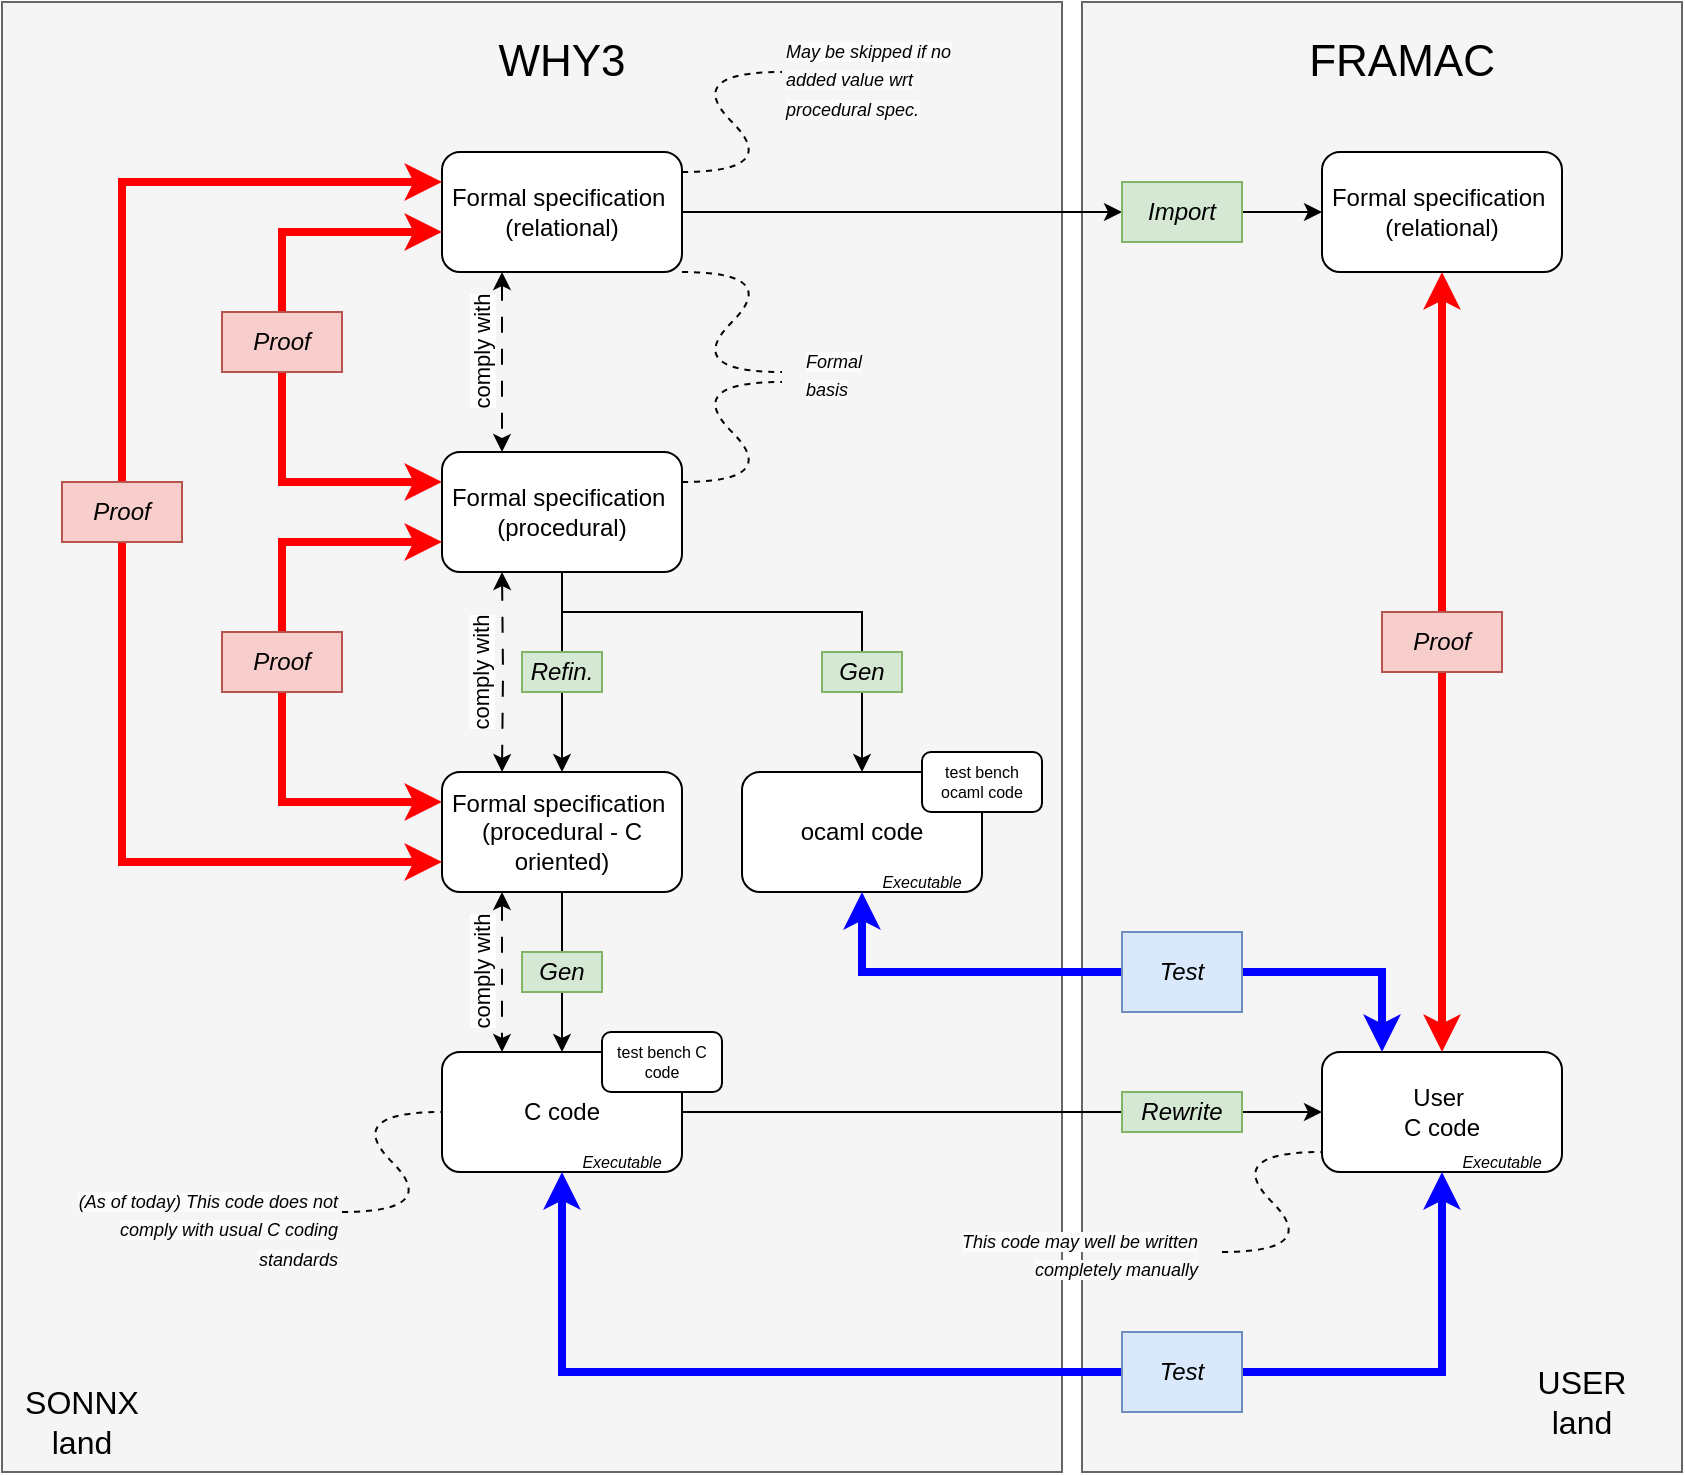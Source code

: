 <mxfile version="26.1.1">
  <diagram name="Page-1" id="jlCnw3OIhPi68YtjKtNV">
    <mxGraphModel dx="1687" dy="5559" grid="1" gridSize="10" guides="1" tooltips="1" connect="1" arrows="1" fold="1" page="1" pageScale="1" pageWidth="3300" pageHeight="4681" math="0" shadow="0">
      <root>
        <mxCell id="0" />
        <mxCell id="1" parent="0" />
        <mxCell id="HKhNlqQG9MQ-ZMPAXQxI-84" value="" style="rounded=0;whiteSpace=wrap;html=1;fillColor=#f5f5f5;fontColor=#333333;strokeColor=#666666;" vertex="1" parent="1">
          <mxGeometry x="720" y="-25" width="300" height="735" as="geometry" />
        </mxCell>
        <mxCell id="HKhNlqQG9MQ-ZMPAXQxI-81" value="" style="rounded=0;whiteSpace=wrap;html=1;fillColor=#f5f5f5;fontColor=#333333;strokeColor=#666666;" vertex="1" parent="1">
          <mxGeometry x="180" y="-25" width="530" height="735" as="geometry" />
        </mxCell>
        <mxCell id="HKhNlqQG9MQ-ZMPAXQxI-77" value="comply with" style="edgeStyle=orthogonalEdgeStyle;rounded=0;orthogonalLoop=1;jettySize=auto;html=1;exitX=0.25;exitY=1;exitDx=0;exitDy=0;entryX=0.25;entryY=0;entryDx=0;entryDy=0;dashed=1;dashPattern=8 8;endArrow=classic;endFill=1;startArrow=classic;startFill=1;horizontal=0;" edge="1" parent="1" source="HKhNlqQG9MQ-ZMPAXQxI-1" target="HKhNlqQG9MQ-ZMPAXQxI-2">
          <mxGeometry x="-0.111" y="-10" relative="1" as="geometry">
            <mxPoint as="offset" />
          </mxGeometry>
        </mxCell>
        <mxCell id="HKhNlqQG9MQ-ZMPAXQxI-1" value="Formal specification&amp;nbsp;&lt;div&gt;(relational)&lt;/div&gt;" style="rounded=1;whiteSpace=wrap;html=1;" vertex="1" parent="1">
          <mxGeometry x="400" y="50" width="120" height="60" as="geometry" />
        </mxCell>
        <mxCell id="HKhNlqQG9MQ-ZMPAXQxI-6" style="edgeStyle=orthogonalEdgeStyle;rounded=0;orthogonalLoop=1;jettySize=auto;html=1;entryX=0.5;entryY=0;entryDx=0;entryDy=0;" edge="1" parent="1" source="HKhNlqQG9MQ-ZMPAXQxI-2" target="HKhNlqQG9MQ-ZMPAXQxI-3">
          <mxGeometry relative="1" as="geometry" />
        </mxCell>
        <mxCell id="HKhNlqQG9MQ-ZMPAXQxI-11" style="edgeStyle=orthogonalEdgeStyle;rounded=0;orthogonalLoop=1;jettySize=auto;html=1;exitX=0.5;exitY=1;exitDx=0;exitDy=0;entryX=0.5;entryY=0;entryDx=0;entryDy=0;" edge="1" parent="1" source="HKhNlqQG9MQ-ZMPAXQxI-2" target="HKhNlqQG9MQ-ZMPAXQxI-10">
          <mxGeometry relative="1" as="geometry">
            <Array as="points">
              <mxPoint x="460" y="280" />
              <mxPoint x="610" y="280" />
            </Array>
          </mxGeometry>
        </mxCell>
        <mxCell id="HKhNlqQG9MQ-ZMPAXQxI-22" value="" style="edgeStyle=orthogonalEdgeStyle;rounded=0;orthogonalLoop=1;jettySize=auto;html=1;exitX=0;exitY=0.25;exitDx=0;exitDy=0;fillColor=#f8cecc;strokeColor=#FF0000;align=center;verticalAlign=middle;fontFamily=Helvetica;fontSize=11;fontColor=default;labelBackgroundColor=default;startArrow=classic;startFill=1;endArrow=classic;strokeWidth=4;" edge="1" parent="1" source="HKhNlqQG9MQ-ZMPAXQxI-2">
          <mxGeometry relative="1" as="geometry">
            <mxPoint x="400" y="90" as="targetPoint" />
            <Array as="points">
              <mxPoint x="320" y="215" />
              <mxPoint x="320" y="90" />
              <mxPoint x="400" y="90" />
            </Array>
          </mxGeometry>
        </mxCell>
        <mxCell id="HKhNlqQG9MQ-ZMPAXQxI-2" value="Formal specification&amp;nbsp;&lt;div&gt;(procedural)&lt;/div&gt;" style="rounded=1;whiteSpace=wrap;html=1;" vertex="1" parent="1">
          <mxGeometry x="400" y="200" width="120" height="60" as="geometry" />
        </mxCell>
        <mxCell id="HKhNlqQG9MQ-ZMPAXQxI-7" style="edgeStyle=orthogonalEdgeStyle;rounded=0;orthogonalLoop=1;jettySize=auto;html=1;entryX=0.5;entryY=0;entryDx=0;entryDy=0;" edge="1" parent="1" source="HKhNlqQG9MQ-ZMPAXQxI-3" target="HKhNlqQG9MQ-ZMPAXQxI-4">
          <mxGeometry relative="1" as="geometry" />
        </mxCell>
        <mxCell id="HKhNlqQG9MQ-ZMPAXQxI-25" value="" style="edgeStyle=orthogonalEdgeStyle;rounded=0;orthogonalLoop=1;jettySize=auto;html=1;entryX=0;entryY=0.75;entryDx=0;entryDy=0;exitX=0;exitY=0.25;exitDx=0;exitDy=0;strokeColor=#FF0000;strokeWidth=4;align=center;verticalAlign=middle;fontFamily=Helvetica;fontSize=11;fontColor=default;labelBackgroundColor=default;startArrow=classic;startFill=1;endArrow=classic;" edge="1" parent="1" source="HKhNlqQG9MQ-ZMPAXQxI-3" target="HKhNlqQG9MQ-ZMPAXQxI-2">
          <mxGeometry relative="1" as="geometry">
            <Array as="points">
              <mxPoint x="320" y="375" />
              <mxPoint x="320" y="245" />
            </Array>
          </mxGeometry>
        </mxCell>
        <mxCell id="HKhNlqQG9MQ-ZMPAXQxI-79" value="comply with" style="edgeStyle=orthogonalEdgeStyle;rounded=0;orthogonalLoop=1;jettySize=auto;html=1;exitX=0.25;exitY=1;exitDx=0;exitDy=0;entryX=0.25;entryY=0;entryDx=0;entryDy=0;dashed=1;dashPattern=8 8;strokeColor=default;align=center;verticalAlign=middle;fontFamily=Helvetica;fontSize=11;fontColor=default;labelBackgroundColor=default;startArrow=classic;startFill=1;endArrow=classic;endFill=1;horizontal=0;" edge="1" parent="1" source="HKhNlqQG9MQ-ZMPAXQxI-3" target="HKhNlqQG9MQ-ZMPAXQxI-4">
          <mxGeometry y="-10" relative="1" as="geometry">
            <mxPoint as="offset" />
          </mxGeometry>
        </mxCell>
        <mxCell id="HKhNlqQG9MQ-ZMPAXQxI-3" value="Formal specification&amp;nbsp;&lt;div&gt;(procedural - C oriented)&lt;/div&gt;" style="rounded=1;whiteSpace=wrap;html=1;" vertex="1" parent="1">
          <mxGeometry x="400" y="360" width="120" height="60" as="geometry" />
        </mxCell>
        <mxCell id="HKhNlqQG9MQ-ZMPAXQxI-15" value="" style="edgeStyle=orthogonalEdgeStyle;rounded=0;orthogonalLoop=1;jettySize=auto;html=1;exitX=0;exitY=0.75;exitDx=0;exitDy=0;entryX=0;entryY=0.25;entryDx=0;entryDy=0;startArrow=classic;startFill=1;strokeColor=#FF0000;strokeWidth=4;" edge="1" parent="1" source="HKhNlqQG9MQ-ZMPAXQxI-3" target="HKhNlqQG9MQ-ZMPAXQxI-1">
          <mxGeometry relative="1" as="geometry">
            <Array as="points">
              <mxPoint x="240" y="405" />
              <mxPoint x="240" y="65" />
            </Array>
          </mxGeometry>
        </mxCell>
        <mxCell id="HKhNlqQG9MQ-ZMPAXQxI-47" style="edgeStyle=orthogonalEdgeStyle;rounded=0;orthogonalLoop=1;jettySize=auto;html=1;entryX=0;entryY=0.5;entryDx=0;entryDy=0;" edge="1" parent="1" source="HKhNlqQG9MQ-ZMPAXQxI-4" target="HKhNlqQG9MQ-ZMPAXQxI-38">
          <mxGeometry relative="1" as="geometry" />
        </mxCell>
        <mxCell id="HKhNlqQG9MQ-ZMPAXQxI-4" value="C code" style="rounded=1;whiteSpace=wrap;html=1;" vertex="1" parent="1">
          <mxGeometry x="400" y="500" width="120" height="60" as="geometry" />
        </mxCell>
        <mxCell id="HKhNlqQG9MQ-ZMPAXQxI-9" value="Executable" style="text;html=1;align=center;verticalAlign=middle;whiteSpace=wrap;rounded=0;fontStyle=2;fontSize=8;" vertex="1" parent="1">
          <mxGeometry x="460" y="540" width="60" height="30" as="geometry" />
        </mxCell>
        <mxCell id="HKhNlqQG9MQ-ZMPAXQxI-10" value="ocaml code" style="rounded=1;whiteSpace=wrap;html=1;" vertex="1" parent="1">
          <mxGeometry x="550" y="360" width="120" height="60" as="geometry" />
        </mxCell>
        <mxCell id="HKhNlqQG9MQ-ZMPAXQxI-19" value="Refin." style="rounded=0;whiteSpace=wrap;html=1;strokeColor=#82b366;align=center;verticalAlign=middle;fontFamily=Helvetica;fontSize=12;fontColor=default;fontStyle=2;fillColor=#d5e8d4;" vertex="1" parent="1">
          <mxGeometry x="440" y="300" width="40" height="20" as="geometry" />
        </mxCell>
        <mxCell id="HKhNlqQG9MQ-ZMPAXQxI-20" value="Gen" style="rounded=0;whiteSpace=wrap;html=1;strokeColor=#82b366;align=center;verticalAlign=middle;fontFamily=Helvetica;fontSize=12;fontColor=default;fontStyle=2;fillColor=#d5e8d4;" vertex="1" parent="1">
          <mxGeometry x="440" y="450" width="40" height="20" as="geometry" />
        </mxCell>
        <mxCell id="HKhNlqQG9MQ-ZMPAXQxI-21" value="Gen" style="rounded=0;whiteSpace=wrap;html=1;strokeColor=#82b366;align=center;verticalAlign=middle;fontFamily=Helvetica;fontSize=12;fontColor=default;fontStyle=2;fillColor=#d5e8d4;" vertex="1" parent="1">
          <mxGeometry x="590" y="300" width="40" height="20" as="geometry" />
        </mxCell>
        <mxCell id="HKhNlqQG9MQ-ZMPAXQxI-39" value="" style="edgeStyle=orthogonalEdgeStyle;rounded=0;orthogonalLoop=1;jettySize=auto;html=1;entryX=0.5;entryY=0;entryDx=0;entryDy=0;strokeColor=#FF0000;strokeWidth=4;align=center;verticalAlign=middle;fontFamily=Helvetica;fontSize=11;fontColor=default;labelBackgroundColor=default;startArrow=classic;startFill=1;endArrow=classic;" edge="1" parent="1" source="HKhNlqQG9MQ-ZMPAXQxI-26" target="HKhNlqQG9MQ-ZMPAXQxI-38">
          <mxGeometry relative="1" as="geometry" />
        </mxCell>
        <mxCell id="HKhNlqQG9MQ-ZMPAXQxI-26" value="Formal specification&amp;nbsp;&lt;div&gt;(relational)&lt;/div&gt;" style="rounded=1;whiteSpace=wrap;html=1;" vertex="1" parent="1">
          <mxGeometry x="840" y="50" width="120" height="60" as="geometry" />
        </mxCell>
        <mxCell id="HKhNlqQG9MQ-ZMPAXQxI-28" value="&lt;font style=&quot;font-size: 22px;&quot;&gt;WHY3&lt;/font&gt;" style="text;html=1;align=center;verticalAlign=middle;whiteSpace=wrap;rounded=0;" vertex="1" parent="1">
          <mxGeometry x="430" y="-10" width="60" height="30" as="geometry" />
        </mxCell>
        <mxCell id="HKhNlqQG9MQ-ZMPAXQxI-29" value="&lt;font style=&quot;font-size: 22px;&quot;&gt;FRAMAC&lt;/font&gt;" style="text;html=1;align=center;verticalAlign=middle;whiteSpace=wrap;rounded=0;" vertex="1" parent="1">
          <mxGeometry x="850" y="-10" width="60" height="30" as="geometry" />
        </mxCell>
        <mxCell id="HKhNlqQG9MQ-ZMPAXQxI-31" value="Executable" style="text;html=1;align=center;verticalAlign=middle;whiteSpace=wrap;rounded=0;fontStyle=2;fontSize=8;" vertex="1" parent="1">
          <mxGeometry x="610" y="400" width="60" height="30" as="geometry" />
        </mxCell>
        <mxCell id="HKhNlqQG9MQ-ZMPAXQxI-32" value="test bench ocaml code" style="rounded=1;whiteSpace=wrap;html=1;strokeColor=default;align=center;verticalAlign=middle;fontFamily=Helvetica;fontSize=8;fontColor=default;fillColor=default;" vertex="1" parent="1">
          <mxGeometry x="640" y="350" width="60" height="30" as="geometry" />
        </mxCell>
        <mxCell id="HKhNlqQG9MQ-ZMPAXQxI-33" value="test bench C code" style="rounded=1;whiteSpace=wrap;html=1;fontSize=8;" vertex="1" parent="1">
          <mxGeometry x="480" y="490" width="60" height="30" as="geometry" />
        </mxCell>
        <mxCell id="HKhNlqQG9MQ-ZMPAXQxI-34" value="" style="curved=1;endArrow=none;html=1;rounded=0;startFill=0;dashed=1;" edge="1" parent="1">
          <mxGeometry width="50" height="50" relative="1" as="geometry">
            <mxPoint x="350" y="580" as="sourcePoint" />
            <mxPoint x="400" y="530" as="targetPoint" />
            <Array as="points">
              <mxPoint x="400" y="580" />
              <mxPoint x="350" y="530" />
            </Array>
          </mxGeometry>
        </mxCell>
        <mxCell id="HKhNlqQG9MQ-ZMPAXQxI-35" value="&lt;span style=&quot;color: rgb(0, 0, 0); font-family: Helvetica; font-size: 9px; font-style: italic; font-variant-ligatures: normal; font-variant-caps: normal; font-weight: 400; letter-spacing: normal; orphans: 2; text-indent: 0px; text-transform: none; widows: 2; word-spacing: 0px; -webkit-text-stroke-width: 0px; white-space: normal; background-color: rgb(251, 251, 251); text-decoration-thickness: initial; text-decoration-style: initial; text-decoration-color: initial; float: none; display: inline !important;&quot;&gt;(As of today) This code does not comply with usual C coding standards&lt;/span&gt;" style="text;whiteSpace=wrap;html=1;align=right;" vertex="1" parent="1">
          <mxGeometry x="200" y="560" width="150" height="40" as="geometry" />
        </mxCell>
        <mxCell id="HKhNlqQG9MQ-ZMPAXQxI-36" value="&lt;span style=&quot;color: rgb(0, 0, 0); font-family: Helvetica; font-size: 9px; font-style: italic; font-variant-ligatures: normal; font-variant-caps: normal; font-weight: 400; letter-spacing: normal; orphans: 2; text-indent: 0px; text-transform: none; widows: 2; word-spacing: 0px; -webkit-text-stroke-width: 0px; white-space: normal; background-color: rgb(251, 251, 251); text-decoration-thickness: initial; text-decoration-style: initial; text-decoration-color: initial; float: none; display: inline !important;&quot;&gt;May be skipped if no added value wrt procedural spec.&lt;/span&gt;" style="text;whiteSpace=wrap;html=1;align=left;" vertex="1" parent="1">
          <mxGeometry x="570" y="-15" width="100" height="40" as="geometry" />
        </mxCell>
        <mxCell id="HKhNlqQG9MQ-ZMPAXQxI-37" value="" style="curved=1;endArrow=none;html=1;rounded=0;startFill=0;dashed=1;" edge="1" parent="1">
          <mxGeometry width="50" height="50" relative="1" as="geometry">
            <mxPoint x="520" y="60" as="sourcePoint" />
            <mxPoint x="570" y="10" as="targetPoint" />
            <Array as="points">
              <mxPoint x="570" y="60" />
              <mxPoint x="520" y="10" />
            </Array>
          </mxGeometry>
        </mxCell>
        <mxCell id="HKhNlqQG9MQ-ZMPAXQxI-59" style="edgeStyle=orthogonalEdgeStyle;rounded=0;orthogonalLoop=1;jettySize=auto;html=1;exitX=0.25;exitY=0;exitDx=0;exitDy=0;entryX=0.5;entryY=1;entryDx=0;entryDy=0;strokeColor=light-dark(#0400ff, #ff9090);strokeWidth=4;align=center;verticalAlign=middle;fontFamily=Helvetica;fontSize=11;fontColor=default;labelBackgroundColor=default;startArrow=classic;startFill=1;endArrow=classic;" edge="1" parent="1" source="HKhNlqQG9MQ-ZMPAXQxI-38" target="HKhNlqQG9MQ-ZMPAXQxI-10">
          <mxGeometry width="810" height="480" relative="1" as="geometry" />
        </mxCell>
        <mxCell id="HKhNlqQG9MQ-ZMPAXQxI-38" value="User&amp;nbsp;&lt;div&gt;C code&lt;/div&gt;" style="rounded=1;whiteSpace=wrap;html=1;" vertex="1" parent="1">
          <mxGeometry x="840" y="500" width="120" height="60" as="geometry" />
        </mxCell>
        <mxCell id="HKhNlqQG9MQ-ZMPAXQxI-40" value="Rewrite" style="rounded=0;whiteSpace=wrap;html=1;strokeColor=#82b366;align=center;verticalAlign=middle;fontFamily=Helvetica;fontSize=12;fontColor=default;fontStyle=2;fillColor=#d5e8d4;" vertex="1" parent="1">
          <mxGeometry x="740" y="520" width="60" height="20" as="geometry" />
        </mxCell>
        <mxCell id="HKhNlqQG9MQ-ZMPAXQxI-43" value="Proof" style="rounded=0;whiteSpace=wrap;html=1;strokeColor=#b85450;align=center;verticalAlign=middle;fontFamily=Helvetica;fontSize=12;fontStyle=2;fillColor=#f8cecc;" vertex="1" parent="1">
          <mxGeometry x="210" y="215" width="60" height="30" as="geometry" />
        </mxCell>
        <mxCell id="HKhNlqQG9MQ-ZMPAXQxI-44" value="Proof" style="rounded=0;whiteSpace=wrap;html=1;strokeColor=#b85450;align=center;verticalAlign=middle;fontFamily=Helvetica;fontSize=12;fontStyle=2;fillColor=#f8cecc;" vertex="1" parent="1">
          <mxGeometry x="290" y="130" width="60" height="30" as="geometry" />
        </mxCell>
        <mxCell id="HKhNlqQG9MQ-ZMPAXQxI-46" value="Proof" style="rounded=0;whiteSpace=wrap;html=1;strokeColor=#b85450;align=center;verticalAlign=middle;fontFamily=Helvetica;fontSize=12;fontStyle=2;fillColor=#f8cecc;" vertex="1" parent="1">
          <mxGeometry x="870" y="280" width="60" height="30" as="geometry" />
        </mxCell>
        <mxCell id="HKhNlqQG9MQ-ZMPAXQxI-48" value="Executable" style="text;html=1;align=center;verticalAlign=middle;whiteSpace=wrap;rounded=0;fontStyle=2;fontSize=8;" vertex="1" parent="1">
          <mxGeometry x="900" y="540" width="60" height="30" as="geometry" />
        </mxCell>
        <mxCell id="HKhNlqQG9MQ-ZMPAXQxI-49" value="&lt;span style=&quot;color: rgb(0, 0, 0); font-family: Helvetica; font-size: 9px; font-style: italic; font-variant-ligatures: normal; font-variant-caps: normal; font-weight: 400; letter-spacing: normal; orphans: 2; text-indent: 0px; text-transform: none; widows: 2; word-spacing: 0px; -webkit-text-stroke-width: 0px; white-space: normal; background-color: rgb(251, 251, 251); text-decoration-thickness: initial; text-decoration-style: initial; text-decoration-color: initial; float: none; display: inline !important;&quot;&gt;This code may well be written completely manually&lt;/span&gt;" style="text;whiteSpace=wrap;html=1;align=right;" vertex="1" parent="1">
          <mxGeometry x="630" y="580" width="150" height="40" as="geometry" />
        </mxCell>
        <mxCell id="HKhNlqQG9MQ-ZMPAXQxI-50" value="" style="curved=1;endArrow=none;html=1;rounded=0;startFill=0;dashed=1;" edge="1" parent="1">
          <mxGeometry width="50" height="50" relative="1" as="geometry">
            <mxPoint x="790" y="600" as="sourcePoint" />
            <mxPoint x="840" y="550" as="targetPoint" />
            <Array as="points">
              <mxPoint x="840" y="600" />
              <mxPoint x="790" y="550" />
            </Array>
          </mxGeometry>
        </mxCell>
        <mxCell id="HKhNlqQG9MQ-ZMPAXQxI-45" value="Proof" style="rounded=0;whiteSpace=wrap;html=1;strokeColor=#b85450;align=center;verticalAlign=middle;fontFamily=Helvetica;fontSize=12;fontStyle=2;fillColor=#f8cecc;" vertex="1" parent="1">
          <mxGeometry x="290" y="290" width="60" height="30" as="geometry" />
        </mxCell>
        <mxCell id="HKhNlqQG9MQ-ZMPAXQxI-57" value="" style="edgeStyle=orthogonalEdgeStyle;rounded=0;orthogonalLoop=1;jettySize=auto;html=1;entryX=0;entryY=0.5;entryDx=0;entryDy=0;" edge="1" parent="1" source="HKhNlqQG9MQ-ZMPAXQxI-41" target="HKhNlqQG9MQ-ZMPAXQxI-26">
          <mxGeometry relative="1" as="geometry">
            <mxPoint x="520" y="80" as="sourcePoint" />
            <mxPoint x="840" y="80" as="targetPoint" />
          </mxGeometry>
        </mxCell>
        <mxCell id="HKhNlqQG9MQ-ZMPAXQxI-64" value="Test" style="rounded=0;whiteSpace=wrap;html=1;strokeColor=#6c8ebf;align=center;verticalAlign=middle;fontFamily=Helvetica;fontSize=12;fontStyle=2;fillColor=#dae8fc;" vertex="1" parent="1">
          <mxGeometry x="740" y="440" width="60" height="40" as="geometry" />
        </mxCell>
        <mxCell id="HKhNlqQG9MQ-ZMPAXQxI-66" value="" style="shape=image;verticalLabelPosition=bottom;labelBackgroundColor=default;verticalAlign=top;aspect=fixed;imageAspect=0;image=https://cdn-icons-png.flaticon.com/512/456/456432.png;" vertex="1" parent="1">
          <mxGeometry x="489" y="95" width="31" height="31" as="geometry" />
        </mxCell>
        <mxCell id="HKhNlqQG9MQ-ZMPAXQxI-67" value="" style="shape=image;verticalLabelPosition=bottom;labelBackgroundColor=default;verticalAlign=top;aspect=fixed;imageAspect=0;image=https://cdn-icons-png.flaticon.com/512/456/456432.png;" vertex="1" parent="1">
          <mxGeometry x="489" y="245" width="31" height="31" as="geometry" />
        </mxCell>
        <mxCell id="HKhNlqQG9MQ-ZMPAXQxI-68" value="" style="shape=image;verticalLabelPosition=bottom;labelBackgroundColor=default;verticalAlign=top;aspect=fixed;imageAspect=0;image=https://cdn-icons-png.flaticon.com/512/456/456432.png;" vertex="1" parent="1">
          <mxGeometry x="490" y="400" width="31" height="31" as="geometry" />
        </mxCell>
        <mxCell id="HKhNlqQG9MQ-ZMPAXQxI-69" value="" style="shape=image;verticalLabelPosition=bottom;labelBackgroundColor=default;verticalAlign=top;aspect=fixed;imageAspect=0;image=https://cdn-icons-png.flaticon.com/512/456/456432.png;" vertex="1" parent="1">
          <mxGeometry x="929" y="480" width="31" height="31" as="geometry" />
        </mxCell>
        <mxCell id="HKhNlqQG9MQ-ZMPAXQxI-72" value="" style="edgeStyle=orthogonalEdgeStyle;rounded=0;orthogonalLoop=1;jettySize=auto;html=1;entryX=0.5;entryY=1;entryDx=0;entryDy=0;exitX=0.5;exitY=1;exitDx=0;exitDy=0;strokeColor=light-dark(#0400ff, #ff9090);strokeWidth=4;align=center;verticalAlign=middle;fontFamily=Helvetica;fontSize=11;fontColor=default;labelBackgroundColor=default;startArrow=classic;startFill=1;endArrow=classic;" edge="1" parent="1" source="HKhNlqQG9MQ-ZMPAXQxI-4" target="HKhNlqQG9MQ-ZMPAXQxI-38">
          <mxGeometry relative="1" as="geometry">
            <mxPoint x="460" y="560" as="sourcePoint" />
            <mxPoint x="900" y="563" as="targetPoint" />
            <Array as="points">
              <mxPoint x="460" y="660" />
              <mxPoint x="900" y="660" />
            </Array>
          </mxGeometry>
        </mxCell>
        <mxCell id="HKhNlqQG9MQ-ZMPAXQxI-52" value="Test" style="rounded=0;whiteSpace=wrap;html=1;strokeColor=#6c8ebf;align=center;verticalAlign=middle;fontFamily=Helvetica;fontSize=12;fontStyle=2;fillColor=#dae8fc;" vertex="1" parent="1">
          <mxGeometry x="740" y="640" width="60" height="40" as="geometry" />
        </mxCell>
        <mxCell id="HKhNlqQG9MQ-ZMPAXQxI-73" value="" style="curved=1;endArrow=none;html=1;rounded=0;startFill=0;dashed=1;" edge="1" parent="1">
          <mxGeometry width="50" height="50" relative="1" as="geometry">
            <mxPoint x="520" y="215" as="sourcePoint" />
            <mxPoint x="570" y="165" as="targetPoint" />
            <Array as="points">
              <mxPoint x="570" y="215" />
              <mxPoint x="520" y="165" />
            </Array>
          </mxGeometry>
        </mxCell>
        <mxCell id="HKhNlqQG9MQ-ZMPAXQxI-74" value="&lt;span style=&quot;color: rgb(0, 0, 0); font-family: Helvetica; font-size: 9px; font-style: italic; font-variant-ligatures: normal; font-variant-caps: normal; font-weight: 400; letter-spacing: normal; orphans: 2; text-indent: 0px; text-transform: none; widows: 2; word-spacing: 0px; -webkit-text-stroke-width: 0px; white-space: normal; background-color: rgb(251, 251, 251); text-decoration-thickness: initial; text-decoration-style: initial; text-decoration-color: initial; float: none; display: inline !important;&quot;&gt;Formal basis&lt;/span&gt;" style="text;whiteSpace=wrap;html=1;align=left;" vertex="1" parent="1">
          <mxGeometry x="580" y="140" width="50" height="40" as="geometry" />
        </mxCell>
        <mxCell id="HKhNlqQG9MQ-ZMPAXQxI-76" value="" style="curved=1;endArrow=none;html=1;rounded=0;startFill=0;dashed=1;" edge="1" parent="1">
          <mxGeometry width="50" height="50" relative="1" as="geometry">
            <mxPoint x="520" y="110" as="sourcePoint" />
            <mxPoint x="570" y="160" as="targetPoint" />
            <Array as="points">
              <mxPoint x="570" y="110" />
              <mxPoint x="520" y="160" />
            </Array>
          </mxGeometry>
        </mxCell>
        <mxCell id="HKhNlqQG9MQ-ZMPAXQxI-78" value="comply with" style="edgeStyle=orthogonalEdgeStyle;rounded=0;orthogonalLoop=1;jettySize=auto;html=1;entryX=0.25;entryY=0;entryDx=0;entryDy=0;dashed=1;dashPattern=8 8;endArrow=classic;endFill=1;startArrow=classic;startFill=1;horizontal=0;" edge="1" parent="1" target="HKhNlqQG9MQ-ZMPAXQxI-3">
          <mxGeometry x="0.015" y="-10" relative="1" as="geometry">
            <mxPoint x="430" y="260" as="sourcePoint" />
            <mxPoint x="440" y="210" as="targetPoint" />
            <mxPoint as="offset" />
          </mxGeometry>
        </mxCell>
        <mxCell id="HKhNlqQG9MQ-ZMPAXQxI-80" value="" style="shape=image;verticalLabelPosition=bottom;labelBackgroundColor=default;verticalAlign=top;aspect=fixed;imageAspect=0;image=https://cdn-icons-png.flaticon.com/512/456/456432.png;" vertex="1" parent="1">
          <mxGeometry x="470" y="304.5" width="31" height="31" as="geometry" />
        </mxCell>
        <mxCell id="HKhNlqQG9MQ-ZMPAXQxI-82" value="SONNX land" style="text;html=1;align=center;verticalAlign=middle;whiteSpace=wrap;rounded=0;fontSize=16;" vertex="1" parent="1">
          <mxGeometry x="190" y="670" width="60" height="30" as="geometry" />
        </mxCell>
        <mxCell id="HKhNlqQG9MQ-ZMPAXQxI-83" value="" style="edgeStyle=orthogonalEdgeStyle;rounded=0;orthogonalLoop=1;jettySize=auto;html=1;entryX=0;entryY=0.5;entryDx=0;entryDy=0;" edge="1" parent="1" source="HKhNlqQG9MQ-ZMPAXQxI-1" target="HKhNlqQG9MQ-ZMPAXQxI-41">
          <mxGeometry relative="1" as="geometry">
            <mxPoint x="520" y="80" as="sourcePoint" />
            <mxPoint x="840" y="80" as="targetPoint" />
          </mxGeometry>
        </mxCell>
        <mxCell id="HKhNlqQG9MQ-ZMPAXQxI-41" value="Import" style="rounded=0;whiteSpace=wrap;html=1;fontStyle=2;fillColor=#d5e8d4;strokeColor=#82b366;" vertex="1" parent="1">
          <mxGeometry x="740" y="65" width="60" height="30" as="geometry" />
        </mxCell>
        <mxCell id="HKhNlqQG9MQ-ZMPAXQxI-85" value="USER land" style="text;html=1;align=center;verticalAlign=middle;whiteSpace=wrap;rounded=0;fontSize=16;" vertex="1" parent="1">
          <mxGeometry x="940" y="660" width="60" height="30" as="geometry" />
        </mxCell>
      </root>
    </mxGraphModel>
  </diagram>
</mxfile>

